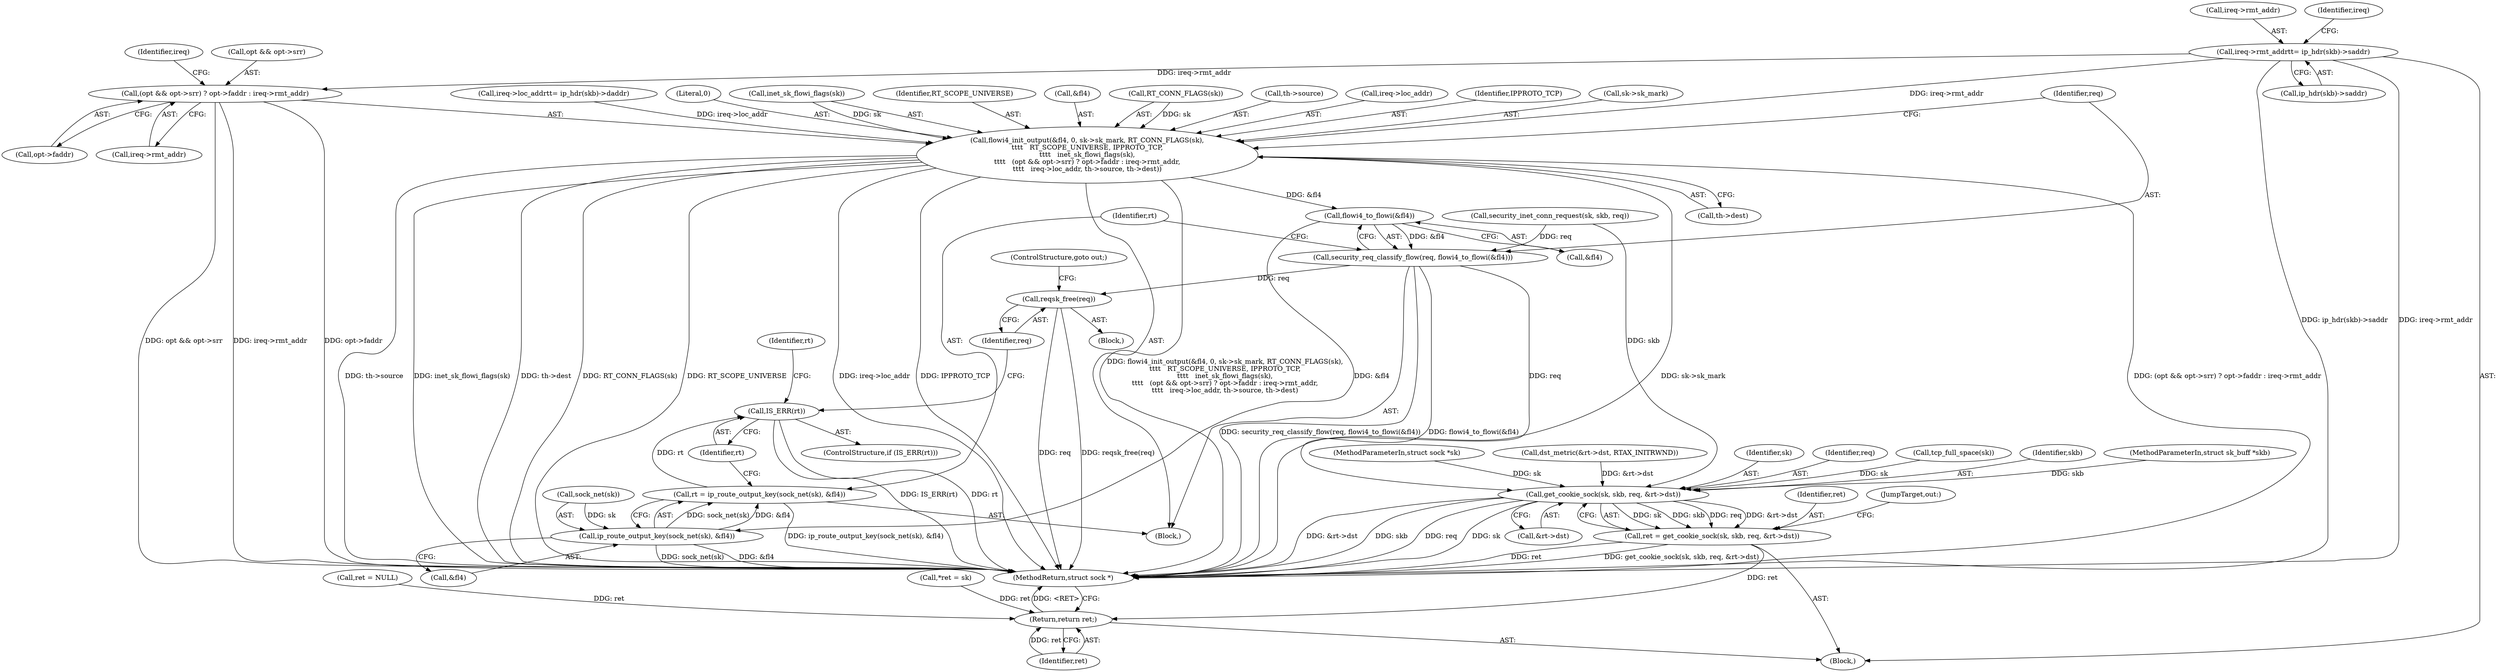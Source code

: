 digraph "0_linux_f6d8bd051c391c1c0458a30b2a7abcd939329259_28@pointer" {
"1000259" [label="(Call,ireq->rmt_addr\t\t= ip_hdr(skb)->saddr)"];
"1000381" [label="(Call,flowi4_init_output(&fl4, 0, sk->sk_mark, RT_CONN_FLAGS(sk),\n\t\t\t\t   RT_SCOPE_UNIVERSE, IPPROTO_TCP,\n\t\t\t\t   inet_sk_flowi_flags(sk),\n\t\t\t\t   (opt && opt->srr) ? opt->faddr : ireq->rmt_addr,\n\t\t\t\t   ireq->loc_addr, th->source, th->dest))"];
"1000417" [label="(Call,flowi4_to_flowi(&fl4))"];
"1000415" [label="(Call,security_req_classify_flow(req, flowi4_to_flowi(&fl4)))"];
"1000431" [label="(Call,reqsk_free(req))"];
"1000472" [label="(Call,get_cookie_sock(sk, skb, req, &rt->dst))"];
"1000470" [label="(Call,ret = get_cookie_sock(sk, skb, req, &rt->dst))"];
"1000481" [label="(Return,return ret;)"];
"1000422" [label="(Call,ip_route_output_key(sock_net(sk), &fl4))"];
"1000420" [label="(Call,rt = ip_route_output_key(sock_net(sk), &fl4))"];
"1000428" [label="(Call,IS_ERR(rt))"];
"1000394" [label="(Call,(opt && opt->srr) ? opt->faddr : ireq->rmt_addr)"];
"1000483" [label="(MethodReturn,struct sock *)"];
"1000251" [label="(Call,ireq->loc_addr\t\t= ip_hdr(skb)->daddr)"];
"1000412" [label="(Call,th->dest)"];
"1000420" [label="(Call,rt = ip_route_output_key(sock_net(sk), &fl4))"];
"1000418" [label="(Call,&fl4)"];
"1000430" [label="(Block,)"];
"1000432" [label="(Identifier,req)"];
"1000459" [label="(Call,dst_metric(&rt->dst, RTAX_INITRWND))"];
"1000109" [label="(Block,)"];
"1000384" [label="(Literal,0)"];
"1000425" [label="(Call,&fl4)"];
"1000392" [label="(Call,inet_sk_flowi_flags(sk))"];
"1000415" [label="(Call,security_req_classify_flow(req, flowi4_to_flowi(&fl4)))"];
"1000390" [label="(Identifier,RT_SCOPE_UNIVERSE)"];
"1000403" [label="(Call,ireq->rmt_addr)"];
"1000473" [label="(Identifier,sk)"];
"1000472" [label="(Call,get_cookie_sock(sk, skb, req, &rt->dst))"];
"1000475" [label="(Identifier,req)"];
"1000382" [label="(Call,&fl4)"];
"1000260" [label="(Call,ireq->rmt_addr)"];
"1000394" [label="(Call,(opt && opt->srr) ? opt->faddr : ireq->rmt_addr)"];
"1000441" [label="(Call,tcp_full_space(sk))"];
"1000437" [label="(Identifier,rt)"];
"1000481" [label="(Return,return ret;)"];
"1000433" [label="(ControlStructure,goto out;)"];
"1000269" [label="(Identifier,ireq)"];
"1000470" [label="(Call,ret = get_cookie_sock(sk, skb, req, &rt->dst))"];
"1000409" [label="(Call,th->source)"];
"1000474" [label="(Identifier,skb)"];
"1000471" [label="(Identifier,ret)"];
"1000480" [label="(JumpTarget,out:)"];
"1000431" [label="(Call,reqsk_free(req))"];
"1000427" [label="(ControlStructure,if (IS_ERR(rt)))"];
"1000422" [label="(Call,ip_route_output_key(sock_net(sk), &fl4))"];
"1000263" [label="(Call,ip_hdr(skb)->saddr)"];
"1000406" [label="(Call,ireq->loc_addr)"];
"1000197" [label="(Call,ret = NULL)"];
"1000421" [label="(Identifier,rt)"];
"1000417" [label="(Call,flowi4_to_flowi(&fl4))"];
"1000259" [label="(Call,ireq->rmt_addr\t\t= ip_hdr(skb)->saddr)"];
"1000407" [label="(Identifier,ireq)"];
"1000476" [label="(Call,&rt->dst)"];
"1000379" [label="(Block,)"];
"1000429" [label="(Identifier,rt)"];
"1000395" [label="(Call,opt && opt->srr)"];
"1000391" [label="(Identifier,IPPROTO_TCP)"];
"1000423" [label="(Call,sock_net(sk))"];
"1000107" [label="(MethodParameterIn,struct sk_buff *skb)"];
"1000385" [label="(Call,sk->sk_mark)"];
"1000416" [label="(Identifier,req)"];
"1000482" [label="(Identifier,ret)"];
"1000388" [label="(Call,RT_CONN_FLAGS(sk))"];
"1000428" [label="(Call,IS_ERR(rt))"];
"1000400" [label="(Call,opt->faddr)"];
"1000381" [label="(Call,flowi4_init_output(&fl4, 0, sk->sk_mark, RT_CONN_FLAGS(sk),\n\t\t\t\t   RT_SCOPE_UNIVERSE, IPPROTO_TCP,\n\t\t\t\t   inet_sk_flowi_flags(sk),\n\t\t\t\t   (opt && opt->srr) ? opt->faddr : ireq->rmt_addr,\n\t\t\t\t   ireq->loc_addr, th->source, th->dest))"];
"1000134" [label="(Call,*ret = sk)"];
"1000361" [label="(Call,security_inet_conn_request(sk, skb, req))"];
"1000106" [label="(MethodParameterIn,struct sock *sk)"];
"1000259" -> "1000109"  [label="AST: "];
"1000259" -> "1000263"  [label="CFG: "];
"1000260" -> "1000259"  [label="AST: "];
"1000263" -> "1000259"  [label="AST: "];
"1000269" -> "1000259"  [label="CFG: "];
"1000259" -> "1000483"  [label="DDG: ireq->rmt_addr"];
"1000259" -> "1000483"  [label="DDG: ip_hdr(skb)->saddr"];
"1000259" -> "1000381"  [label="DDG: ireq->rmt_addr"];
"1000259" -> "1000394"  [label="DDG: ireq->rmt_addr"];
"1000381" -> "1000379"  [label="AST: "];
"1000381" -> "1000412"  [label="CFG: "];
"1000382" -> "1000381"  [label="AST: "];
"1000384" -> "1000381"  [label="AST: "];
"1000385" -> "1000381"  [label="AST: "];
"1000388" -> "1000381"  [label="AST: "];
"1000390" -> "1000381"  [label="AST: "];
"1000391" -> "1000381"  [label="AST: "];
"1000392" -> "1000381"  [label="AST: "];
"1000394" -> "1000381"  [label="AST: "];
"1000406" -> "1000381"  [label="AST: "];
"1000409" -> "1000381"  [label="AST: "];
"1000412" -> "1000381"  [label="AST: "];
"1000416" -> "1000381"  [label="CFG: "];
"1000381" -> "1000483"  [label="DDG: (opt && opt->srr) ? opt->faddr : ireq->rmt_addr"];
"1000381" -> "1000483"  [label="DDG: th->source"];
"1000381" -> "1000483"  [label="DDG: inet_sk_flowi_flags(sk)"];
"1000381" -> "1000483"  [label="DDG: th->dest"];
"1000381" -> "1000483"  [label="DDG: RT_CONN_FLAGS(sk)"];
"1000381" -> "1000483"  [label="DDG: RT_SCOPE_UNIVERSE"];
"1000381" -> "1000483"  [label="DDG: ireq->loc_addr"];
"1000381" -> "1000483"  [label="DDG: IPPROTO_TCP"];
"1000381" -> "1000483"  [label="DDG: flowi4_init_output(&fl4, 0, sk->sk_mark, RT_CONN_FLAGS(sk),\n\t\t\t\t   RT_SCOPE_UNIVERSE, IPPROTO_TCP,\n\t\t\t\t   inet_sk_flowi_flags(sk),\n\t\t\t\t   (opt && opt->srr) ? opt->faddr : ireq->rmt_addr,\n\t\t\t\t   ireq->loc_addr, th->source, th->dest)"];
"1000381" -> "1000483"  [label="DDG: sk->sk_mark"];
"1000388" -> "1000381"  [label="DDG: sk"];
"1000392" -> "1000381"  [label="DDG: sk"];
"1000251" -> "1000381"  [label="DDG: ireq->loc_addr"];
"1000381" -> "1000417"  [label="DDG: &fl4"];
"1000417" -> "1000415"  [label="AST: "];
"1000417" -> "1000418"  [label="CFG: "];
"1000418" -> "1000417"  [label="AST: "];
"1000415" -> "1000417"  [label="CFG: "];
"1000417" -> "1000415"  [label="DDG: &fl4"];
"1000417" -> "1000422"  [label="DDG: &fl4"];
"1000415" -> "1000379"  [label="AST: "];
"1000416" -> "1000415"  [label="AST: "];
"1000421" -> "1000415"  [label="CFG: "];
"1000415" -> "1000483"  [label="DDG: security_req_classify_flow(req, flowi4_to_flowi(&fl4))"];
"1000415" -> "1000483"  [label="DDG: flowi4_to_flowi(&fl4)"];
"1000361" -> "1000415"  [label="DDG: req"];
"1000415" -> "1000431"  [label="DDG: req"];
"1000415" -> "1000472"  [label="DDG: req"];
"1000431" -> "1000430"  [label="AST: "];
"1000431" -> "1000432"  [label="CFG: "];
"1000432" -> "1000431"  [label="AST: "];
"1000433" -> "1000431"  [label="CFG: "];
"1000431" -> "1000483"  [label="DDG: req"];
"1000431" -> "1000483"  [label="DDG: reqsk_free(req)"];
"1000472" -> "1000470"  [label="AST: "];
"1000472" -> "1000476"  [label="CFG: "];
"1000473" -> "1000472"  [label="AST: "];
"1000474" -> "1000472"  [label="AST: "];
"1000475" -> "1000472"  [label="AST: "];
"1000476" -> "1000472"  [label="AST: "];
"1000470" -> "1000472"  [label="CFG: "];
"1000472" -> "1000483"  [label="DDG: &rt->dst"];
"1000472" -> "1000483"  [label="DDG: skb"];
"1000472" -> "1000483"  [label="DDG: req"];
"1000472" -> "1000483"  [label="DDG: sk"];
"1000472" -> "1000470"  [label="DDG: sk"];
"1000472" -> "1000470"  [label="DDG: skb"];
"1000472" -> "1000470"  [label="DDG: req"];
"1000472" -> "1000470"  [label="DDG: &rt->dst"];
"1000441" -> "1000472"  [label="DDG: sk"];
"1000106" -> "1000472"  [label="DDG: sk"];
"1000361" -> "1000472"  [label="DDG: skb"];
"1000107" -> "1000472"  [label="DDG: skb"];
"1000459" -> "1000472"  [label="DDG: &rt->dst"];
"1000470" -> "1000109"  [label="AST: "];
"1000471" -> "1000470"  [label="AST: "];
"1000480" -> "1000470"  [label="CFG: "];
"1000470" -> "1000483"  [label="DDG: get_cookie_sock(sk, skb, req, &rt->dst)"];
"1000470" -> "1000483"  [label="DDG: ret"];
"1000470" -> "1000481"  [label="DDG: ret"];
"1000481" -> "1000109"  [label="AST: "];
"1000481" -> "1000482"  [label="CFG: "];
"1000482" -> "1000481"  [label="AST: "];
"1000483" -> "1000481"  [label="CFG: "];
"1000481" -> "1000483"  [label="DDG: <RET>"];
"1000482" -> "1000481"  [label="DDG: ret"];
"1000134" -> "1000481"  [label="DDG: ret"];
"1000197" -> "1000481"  [label="DDG: ret"];
"1000422" -> "1000420"  [label="AST: "];
"1000422" -> "1000425"  [label="CFG: "];
"1000423" -> "1000422"  [label="AST: "];
"1000425" -> "1000422"  [label="AST: "];
"1000420" -> "1000422"  [label="CFG: "];
"1000422" -> "1000483"  [label="DDG: sock_net(sk)"];
"1000422" -> "1000483"  [label="DDG: &fl4"];
"1000422" -> "1000420"  [label="DDG: sock_net(sk)"];
"1000422" -> "1000420"  [label="DDG: &fl4"];
"1000423" -> "1000422"  [label="DDG: sk"];
"1000420" -> "1000379"  [label="AST: "];
"1000421" -> "1000420"  [label="AST: "];
"1000429" -> "1000420"  [label="CFG: "];
"1000420" -> "1000483"  [label="DDG: ip_route_output_key(sock_net(sk), &fl4)"];
"1000420" -> "1000428"  [label="DDG: rt"];
"1000428" -> "1000427"  [label="AST: "];
"1000428" -> "1000429"  [label="CFG: "];
"1000429" -> "1000428"  [label="AST: "];
"1000432" -> "1000428"  [label="CFG: "];
"1000437" -> "1000428"  [label="CFG: "];
"1000428" -> "1000483"  [label="DDG: IS_ERR(rt)"];
"1000428" -> "1000483"  [label="DDG: rt"];
"1000394" -> "1000400"  [label="CFG: "];
"1000394" -> "1000403"  [label="CFG: "];
"1000395" -> "1000394"  [label="AST: "];
"1000400" -> "1000394"  [label="AST: "];
"1000403" -> "1000394"  [label="AST: "];
"1000407" -> "1000394"  [label="CFG: "];
"1000394" -> "1000483"  [label="DDG: ireq->rmt_addr"];
"1000394" -> "1000483"  [label="DDG: opt->faddr"];
"1000394" -> "1000483"  [label="DDG: opt && opt->srr"];
}
